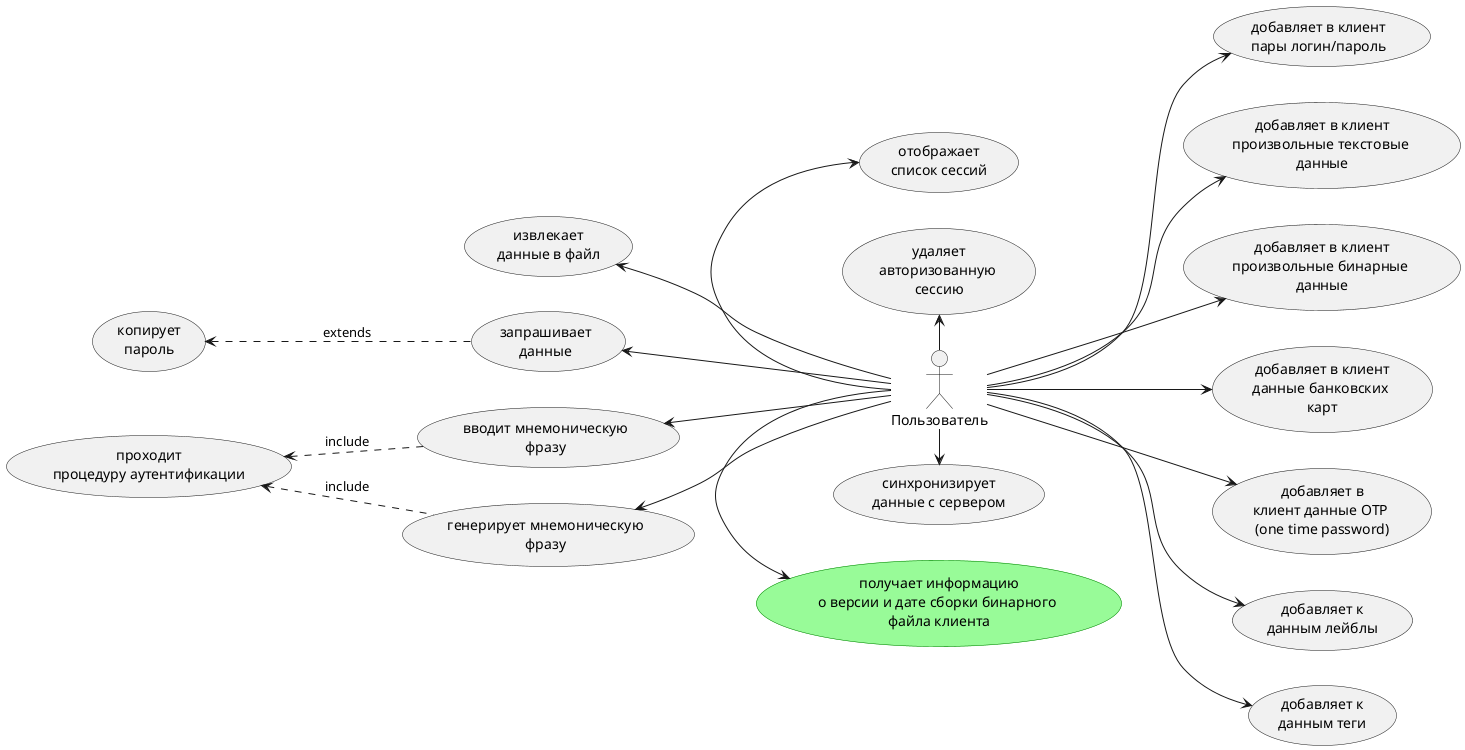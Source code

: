 @startuml usecase
left to right direction
actor Пользователь as u
usecase UC1 #palegreen;line:green as "получает информацию 
о версии и дате сборки бинарного 
файла клиента" 
usecase UC2  as "генерирует мнемоническую
фразу"
usecase UC17  as "вводит мнемоническую
фразу"
usecase UC11 as "проходит 
процедуру аутентификации"
usecase UC3  as "добавляет в клиент 
пары логин/пароль"
usecase UC4  as "добавляет в клиент 
произвольные текстовые 
данные"
usecase UC5  as "добавляет в клиент 
произвольные бинарные 
данные"
usecase UC6  as "добавляет в клиент 
данные банковских 
карт"
usecase UC7  as "добавляет в 
клиент данные OTP 
(one time password)"
usecase UC8  as "добавляет к 
данным лейблы"
usecase UC9  as "добавляет к 
данным теги"
usecase UC10 as "синхронизирует 
данные с сервером"
usecase UC12 as "запрашивает 
данные"
usecase UC13 as "копирует 
пароль"
usecase UC14 as "извлекает 
данные в файл"
usecase UC15 as "отображает 
список сессий"
usecase UC16 as "удаляет 
авторизованную 
сессию"
u -right-> UC1
u -down-> UC3
u -down-> UC4
u -down-> UC5
u -down-> UC6
u -down-> UC7
u -down-> UC8
u -down-> UC9
u -right-> UC10
u -up-> (UC2)
u -up-> (UC17)
(UC17) .up-> (UC11) : include
(UC2) .up-> (UC11) : include
u -up-> UC12
(UC12) .up-> (UC13) : extends
u -up-> UC14
u -left-> UC16
u -left-> UC15
@enduml

